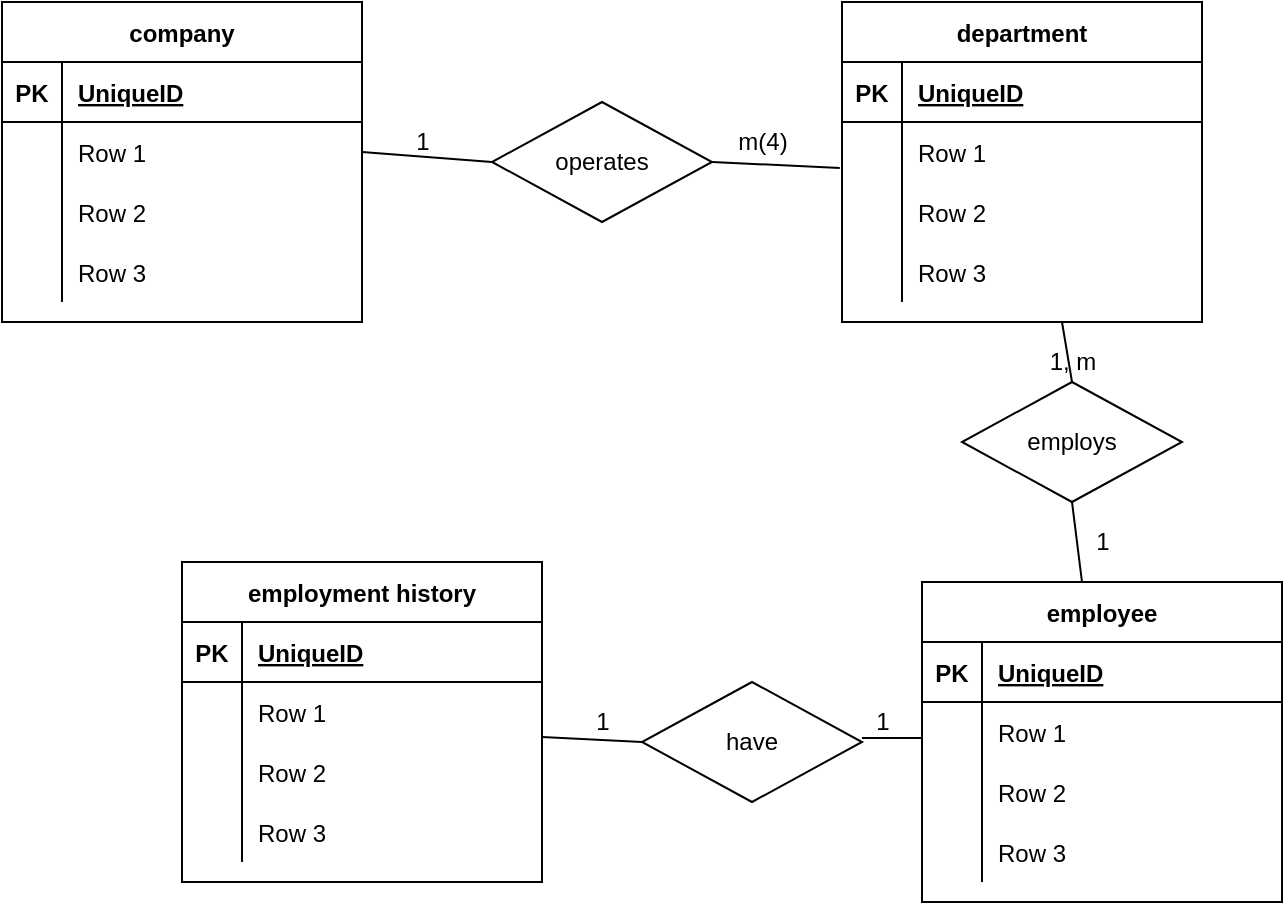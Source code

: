 <mxfile version="13.9.9" type="device"><diagram id="qxdNQOKVI1lX4g_R4BBJ" name="Page-1"><mxGraphModel dx="1092" dy="494" grid="1" gridSize="10" guides="1" tooltips="1" connect="1" arrows="1" fold="1" page="1" pageScale="1" pageWidth="850" pageHeight="1100" math="0" shadow="0"><root><mxCell id="0"/><mxCell id="1" parent="0"/><mxCell id="nOXEXHAb72bU04EMLeQm-5" value="company" style="shape=table;startSize=30;container=1;collapsible=1;childLayout=tableLayout;fixedRows=1;rowLines=0;fontStyle=1;align=center;resizeLast=1;" parent="1" vertex="1"><mxGeometry x="70" y="60" width="180" height="160" as="geometry"/></mxCell><mxCell id="nOXEXHAb72bU04EMLeQm-6" value="" style="shape=partialRectangle;collapsible=0;dropTarget=0;pointerEvents=0;fillColor=none;top=0;left=0;bottom=1;right=0;points=[[0,0.5],[1,0.5]];portConstraint=eastwest;" parent="nOXEXHAb72bU04EMLeQm-5" vertex="1"><mxGeometry y="30" width="180" height="30" as="geometry"/></mxCell><mxCell id="nOXEXHAb72bU04EMLeQm-7" value="PK" style="shape=partialRectangle;connectable=0;fillColor=none;top=0;left=0;bottom=0;right=0;fontStyle=1;overflow=hidden;" parent="nOXEXHAb72bU04EMLeQm-6" vertex="1"><mxGeometry width="30" height="30" as="geometry"/></mxCell><mxCell id="nOXEXHAb72bU04EMLeQm-8" value="UniqueID" style="shape=partialRectangle;connectable=0;fillColor=none;top=0;left=0;bottom=0;right=0;align=left;spacingLeft=6;fontStyle=5;overflow=hidden;" parent="nOXEXHAb72bU04EMLeQm-6" vertex="1"><mxGeometry x="30" width="150" height="30" as="geometry"/></mxCell><mxCell id="nOXEXHAb72bU04EMLeQm-9" value="" style="shape=partialRectangle;collapsible=0;dropTarget=0;pointerEvents=0;fillColor=none;top=0;left=0;bottom=0;right=0;points=[[0,0.5],[1,0.5]];portConstraint=eastwest;" parent="nOXEXHAb72bU04EMLeQm-5" vertex="1"><mxGeometry y="60" width="180" height="30" as="geometry"/></mxCell><mxCell id="nOXEXHAb72bU04EMLeQm-10" value="" style="shape=partialRectangle;connectable=0;fillColor=none;top=0;left=0;bottom=0;right=0;editable=1;overflow=hidden;" parent="nOXEXHAb72bU04EMLeQm-9" vertex="1"><mxGeometry width="30" height="30" as="geometry"/></mxCell><mxCell id="nOXEXHAb72bU04EMLeQm-11" value="Row 1" style="shape=partialRectangle;connectable=0;fillColor=none;top=0;left=0;bottom=0;right=0;align=left;spacingLeft=6;overflow=hidden;" parent="nOXEXHAb72bU04EMLeQm-9" vertex="1"><mxGeometry x="30" width="150" height="30" as="geometry"/></mxCell><mxCell id="nOXEXHAb72bU04EMLeQm-12" value="" style="shape=partialRectangle;collapsible=0;dropTarget=0;pointerEvents=0;fillColor=none;top=0;left=0;bottom=0;right=0;points=[[0,0.5],[1,0.5]];portConstraint=eastwest;" parent="nOXEXHAb72bU04EMLeQm-5" vertex="1"><mxGeometry y="90" width="180" height="30" as="geometry"/></mxCell><mxCell id="nOXEXHAb72bU04EMLeQm-13" value="" style="shape=partialRectangle;connectable=0;fillColor=none;top=0;left=0;bottom=0;right=0;editable=1;overflow=hidden;" parent="nOXEXHAb72bU04EMLeQm-12" vertex="1"><mxGeometry width="30" height="30" as="geometry"/></mxCell><mxCell id="nOXEXHAb72bU04EMLeQm-14" value="Row 2" style="shape=partialRectangle;connectable=0;fillColor=none;top=0;left=0;bottom=0;right=0;align=left;spacingLeft=6;overflow=hidden;" parent="nOXEXHAb72bU04EMLeQm-12" vertex="1"><mxGeometry x="30" width="150" height="30" as="geometry"/></mxCell><mxCell id="nOXEXHAb72bU04EMLeQm-15" value="" style="shape=partialRectangle;collapsible=0;dropTarget=0;pointerEvents=0;fillColor=none;top=0;left=0;bottom=0;right=0;points=[[0,0.5],[1,0.5]];portConstraint=eastwest;" parent="nOXEXHAb72bU04EMLeQm-5" vertex="1"><mxGeometry y="120" width="180" height="30" as="geometry"/></mxCell><mxCell id="nOXEXHAb72bU04EMLeQm-16" value="" style="shape=partialRectangle;connectable=0;fillColor=none;top=0;left=0;bottom=0;right=0;editable=1;overflow=hidden;" parent="nOXEXHAb72bU04EMLeQm-15" vertex="1"><mxGeometry width="30" height="30" as="geometry"/></mxCell><mxCell id="nOXEXHAb72bU04EMLeQm-17" value="Row 3" style="shape=partialRectangle;connectable=0;fillColor=none;top=0;left=0;bottom=0;right=0;align=left;spacingLeft=6;overflow=hidden;" parent="nOXEXHAb72bU04EMLeQm-15" vertex="1"><mxGeometry x="30" width="150" height="30" as="geometry"/></mxCell><mxCell id="nOXEXHAb72bU04EMLeQm-18" value="department" style="shape=table;startSize=30;container=1;collapsible=1;childLayout=tableLayout;fixedRows=1;rowLines=0;fontStyle=1;align=center;resizeLast=1;" parent="1" vertex="1"><mxGeometry x="490" y="60" width="180" height="160" as="geometry"/></mxCell><mxCell id="nOXEXHAb72bU04EMLeQm-19" value="" style="shape=partialRectangle;collapsible=0;dropTarget=0;pointerEvents=0;fillColor=none;top=0;left=0;bottom=1;right=0;points=[[0,0.5],[1,0.5]];portConstraint=eastwest;" parent="nOXEXHAb72bU04EMLeQm-18" vertex="1"><mxGeometry y="30" width="180" height="30" as="geometry"/></mxCell><mxCell id="nOXEXHAb72bU04EMLeQm-20" value="PK" style="shape=partialRectangle;connectable=0;fillColor=none;top=0;left=0;bottom=0;right=0;fontStyle=1;overflow=hidden;" parent="nOXEXHAb72bU04EMLeQm-19" vertex="1"><mxGeometry width="30" height="30" as="geometry"/></mxCell><mxCell id="nOXEXHAb72bU04EMLeQm-21" value="UniqueID" style="shape=partialRectangle;connectable=0;fillColor=none;top=0;left=0;bottom=0;right=0;align=left;spacingLeft=6;fontStyle=5;overflow=hidden;" parent="nOXEXHAb72bU04EMLeQm-19" vertex="1"><mxGeometry x="30" width="150" height="30" as="geometry"/></mxCell><mxCell id="nOXEXHAb72bU04EMLeQm-22" value="" style="shape=partialRectangle;collapsible=0;dropTarget=0;pointerEvents=0;fillColor=none;top=0;left=0;bottom=0;right=0;points=[[0,0.5],[1,0.5]];portConstraint=eastwest;" parent="nOXEXHAb72bU04EMLeQm-18" vertex="1"><mxGeometry y="60" width="180" height="30" as="geometry"/></mxCell><mxCell id="nOXEXHAb72bU04EMLeQm-23" value="" style="shape=partialRectangle;connectable=0;fillColor=none;top=0;left=0;bottom=0;right=0;editable=1;overflow=hidden;" parent="nOXEXHAb72bU04EMLeQm-22" vertex="1"><mxGeometry width="30" height="30" as="geometry"/></mxCell><mxCell id="nOXEXHAb72bU04EMLeQm-24" value="Row 1" style="shape=partialRectangle;connectable=0;fillColor=none;top=0;left=0;bottom=0;right=0;align=left;spacingLeft=6;overflow=hidden;" parent="nOXEXHAb72bU04EMLeQm-22" vertex="1"><mxGeometry x="30" width="150" height="30" as="geometry"/></mxCell><mxCell id="nOXEXHAb72bU04EMLeQm-25" value="" style="shape=partialRectangle;collapsible=0;dropTarget=0;pointerEvents=0;fillColor=none;top=0;left=0;bottom=0;right=0;points=[[0,0.5],[1,0.5]];portConstraint=eastwest;" parent="nOXEXHAb72bU04EMLeQm-18" vertex="1"><mxGeometry y="90" width="180" height="30" as="geometry"/></mxCell><mxCell id="nOXEXHAb72bU04EMLeQm-26" value="" style="shape=partialRectangle;connectable=0;fillColor=none;top=0;left=0;bottom=0;right=0;editable=1;overflow=hidden;" parent="nOXEXHAb72bU04EMLeQm-25" vertex="1"><mxGeometry width="30" height="30" as="geometry"/></mxCell><mxCell id="nOXEXHAb72bU04EMLeQm-27" value="Row 2" style="shape=partialRectangle;connectable=0;fillColor=none;top=0;left=0;bottom=0;right=0;align=left;spacingLeft=6;overflow=hidden;" parent="nOXEXHAb72bU04EMLeQm-25" vertex="1"><mxGeometry x="30" width="150" height="30" as="geometry"/></mxCell><mxCell id="nOXEXHAb72bU04EMLeQm-28" value="" style="shape=partialRectangle;collapsible=0;dropTarget=0;pointerEvents=0;fillColor=none;top=0;left=0;bottom=0;right=0;points=[[0,0.5],[1,0.5]];portConstraint=eastwest;" parent="nOXEXHAb72bU04EMLeQm-18" vertex="1"><mxGeometry y="120" width="180" height="30" as="geometry"/></mxCell><mxCell id="nOXEXHAb72bU04EMLeQm-29" value="" style="shape=partialRectangle;connectable=0;fillColor=none;top=0;left=0;bottom=0;right=0;editable=1;overflow=hidden;" parent="nOXEXHAb72bU04EMLeQm-28" vertex="1"><mxGeometry width="30" height="30" as="geometry"/></mxCell><mxCell id="nOXEXHAb72bU04EMLeQm-30" value="Row 3" style="shape=partialRectangle;connectable=0;fillColor=none;top=0;left=0;bottom=0;right=0;align=left;spacingLeft=6;overflow=hidden;" parent="nOXEXHAb72bU04EMLeQm-28" vertex="1"><mxGeometry x="30" width="150" height="30" as="geometry"/></mxCell><mxCell id="nOXEXHAb72bU04EMLeQm-31" value="operates" style="shape=rhombus;perimeter=rhombusPerimeter;whiteSpace=wrap;html=1;align=center;" parent="1" vertex="1"><mxGeometry x="315" y="110" width="110" height="60" as="geometry"/></mxCell><mxCell id="nOXEXHAb72bU04EMLeQm-32" value="" style="endArrow=none;html=1;exitX=1;exitY=0.5;exitDx=0;exitDy=0;entryX=0;entryY=0.5;entryDx=0;entryDy=0;" parent="1" source="nOXEXHAb72bU04EMLeQm-9" target="nOXEXHAb72bU04EMLeQm-31" edge="1"><mxGeometry width="50" height="50" relative="1" as="geometry"><mxPoint x="400" y="280" as="sourcePoint"/><mxPoint x="450" y="230" as="targetPoint"/><Array as="points"/></mxGeometry></mxCell><mxCell id="nOXEXHAb72bU04EMLeQm-34" value="" style="endArrow=none;html=1;entryX=0.5;entryY=0;entryDx=0;entryDy=0;" parent="1" target="nOXEXHAb72bU04EMLeQm-51" edge="1"><mxGeometry width="50" height="50" relative="1" as="geometry"><mxPoint x="600" y="220" as="sourcePoint"/><mxPoint x="625" y="235" as="targetPoint"/><Array as="points"/></mxGeometry></mxCell><mxCell id="nOXEXHAb72bU04EMLeQm-35" value="" style="endArrow=none;html=1;exitX=1;exitY=0.5;exitDx=0;exitDy=0;entryX=-0.006;entryY=0.767;entryDx=0;entryDy=0;entryPerimeter=0;" parent="1" source="nOXEXHAb72bU04EMLeQm-31" target="nOXEXHAb72bU04EMLeQm-22" edge="1"><mxGeometry width="50" height="50" relative="1" as="geometry"><mxPoint x="280" y="165" as="sourcePoint"/><mxPoint x="345" y="170" as="targetPoint"/><Array as="points"/></mxGeometry></mxCell><mxCell id="nOXEXHAb72bU04EMLeQm-36" value="1" style="text;html=1;align=center;verticalAlign=middle;resizable=0;points=[];autosize=1;" parent="1" vertex="1"><mxGeometry x="270" y="120" width="20" height="20" as="geometry"/></mxCell><mxCell id="nOXEXHAb72bU04EMLeQm-37" value="m(4)" style="text;html=1;align=center;verticalAlign=middle;resizable=0;points=[];autosize=1;" parent="1" vertex="1"><mxGeometry x="430" y="120" width="40" height="20" as="geometry"/></mxCell><mxCell id="nOXEXHAb72bU04EMLeQm-38" value="employee" style="shape=table;startSize=30;container=1;collapsible=1;childLayout=tableLayout;fixedRows=1;rowLines=0;fontStyle=1;align=center;resizeLast=1;" parent="1" vertex="1"><mxGeometry x="530" y="350" width="180" height="160" as="geometry"/></mxCell><mxCell id="nOXEXHAb72bU04EMLeQm-39" value="" style="shape=partialRectangle;collapsible=0;dropTarget=0;pointerEvents=0;fillColor=none;top=0;left=0;bottom=1;right=0;points=[[0,0.5],[1,0.5]];portConstraint=eastwest;" parent="nOXEXHAb72bU04EMLeQm-38" vertex="1"><mxGeometry y="30" width="180" height="30" as="geometry"/></mxCell><mxCell id="nOXEXHAb72bU04EMLeQm-40" value="PK" style="shape=partialRectangle;connectable=0;fillColor=none;top=0;left=0;bottom=0;right=0;fontStyle=1;overflow=hidden;" parent="nOXEXHAb72bU04EMLeQm-39" vertex="1"><mxGeometry width="30" height="30" as="geometry"/></mxCell><mxCell id="nOXEXHAb72bU04EMLeQm-41" value="UniqueID" style="shape=partialRectangle;connectable=0;fillColor=none;top=0;left=0;bottom=0;right=0;align=left;spacingLeft=6;fontStyle=5;overflow=hidden;" parent="nOXEXHAb72bU04EMLeQm-39" vertex="1"><mxGeometry x="30" width="150" height="30" as="geometry"/></mxCell><mxCell id="nOXEXHAb72bU04EMLeQm-42" value="" style="shape=partialRectangle;collapsible=0;dropTarget=0;pointerEvents=0;fillColor=none;top=0;left=0;bottom=0;right=0;points=[[0,0.5],[1,0.5]];portConstraint=eastwest;" parent="nOXEXHAb72bU04EMLeQm-38" vertex="1"><mxGeometry y="60" width="180" height="30" as="geometry"/></mxCell><mxCell id="nOXEXHAb72bU04EMLeQm-43" value="" style="shape=partialRectangle;connectable=0;fillColor=none;top=0;left=0;bottom=0;right=0;editable=1;overflow=hidden;" parent="nOXEXHAb72bU04EMLeQm-42" vertex="1"><mxGeometry width="30" height="30" as="geometry"/></mxCell><mxCell id="nOXEXHAb72bU04EMLeQm-44" value="Row 1" style="shape=partialRectangle;connectable=0;fillColor=none;top=0;left=0;bottom=0;right=0;align=left;spacingLeft=6;overflow=hidden;" parent="nOXEXHAb72bU04EMLeQm-42" vertex="1"><mxGeometry x="30" width="150" height="30" as="geometry"/></mxCell><mxCell id="nOXEXHAb72bU04EMLeQm-45" value="" style="shape=partialRectangle;collapsible=0;dropTarget=0;pointerEvents=0;fillColor=none;top=0;left=0;bottom=0;right=0;points=[[0,0.5],[1,0.5]];portConstraint=eastwest;" parent="nOXEXHAb72bU04EMLeQm-38" vertex="1"><mxGeometry y="90" width="180" height="30" as="geometry"/></mxCell><mxCell id="nOXEXHAb72bU04EMLeQm-46" value="" style="shape=partialRectangle;connectable=0;fillColor=none;top=0;left=0;bottom=0;right=0;editable=1;overflow=hidden;" parent="nOXEXHAb72bU04EMLeQm-45" vertex="1"><mxGeometry width="30" height="30" as="geometry"/></mxCell><mxCell id="nOXEXHAb72bU04EMLeQm-47" value="Row 2" style="shape=partialRectangle;connectable=0;fillColor=none;top=0;left=0;bottom=0;right=0;align=left;spacingLeft=6;overflow=hidden;" parent="nOXEXHAb72bU04EMLeQm-45" vertex="1"><mxGeometry x="30" width="150" height="30" as="geometry"/></mxCell><mxCell id="nOXEXHAb72bU04EMLeQm-48" value="" style="shape=partialRectangle;collapsible=0;dropTarget=0;pointerEvents=0;fillColor=none;top=0;left=0;bottom=0;right=0;points=[[0,0.5],[1,0.5]];portConstraint=eastwest;" parent="nOXEXHAb72bU04EMLeQm-38" vertex="1"><mxGeometry y="120" width="180" height="30" as="geometry"/></mxCell><mxCell id="nOXEXHAb72bU04EMLeQm-49" value="" style="shape=partialRectangle;connectable=0;fillColor=none;top=0;left=0;bottom=0;right=0;editable=1;overflow=hidden;" parent="nOXEXHAb72bU04EMLeQm-48" vertex="1"><mxGeometry width="30" height="30" as="geometry"/></mxCell><mxCell id="nOXEXHAb72bU04EMLeQm-50" value="Row 3" style="shape=partialRectangle;connectable=0;fillColor=none;top=0;left=0;bottom=0;right=0;align=left;spacingLeft=6;overflow=hidden;" parent="nOXEXHAb72bU04EMLeQm-48" vertex="1"><mxGeometry x="30" width="150" height="30" as="geometry"/></mxCell><mxCell id="nOXEXHAb72bU04EMLeQm-51" value="employs" style="shape=rhombus;perimeter=rhombusPerimeter;whiteSpace=wrap;html=1;align=center;" parent="1" vertex="1"><mxGeometry x="550" y="250" width="110" height="60" as="geometry"/></mxCell><mxCell id="nOXEXHAb72bU04EMLeQm-52" value="" style="endArrow=none;html=1;exitX=0.5;exitY=1;exitDx=0;exitDy=0;" parent="1" source="nOXEXHAb72bU04EMLeQm-51" edge="1"><mxGeometry width="50" height="50" relative="1" as="geometry"><mxPoint x="607.5" y="320" as="sourcePoint"/><mxPoint x="610" y="350" as="targetPoint"/><Array as="points"><mxPoint x="607.5" y="330"/></Array></mxGeometry></mxCell><mxCell id="nOXEXHAb72bU04EMLeQm-53" value="1, m" style="text;html=1;align=center;verticalAlign=middle;resizable=0;points=[];autosize=1;" parent="1" vertex="1"><mxGeometry x="585" y="230" width="40" height="20" as="geometry"/></mxCell><mxCell id="nOXEXHAb72bU04EMLeQm-54" value="1" style="text;html=1;align=center;verticalAlign=middle;resizable=0;points=[];autosize=1;" parent="1" vertex="1"><mxGeometry x="610" y="320" width="20" height="20" as="geometry"/></mxCell><mxCell id="nOXEXHAb72bU04EMLeQm-55" value="employment history" style="shape=table;startSize=30;container=1;collapsible=1;childLayout=tableLayout;fixedRows=1;rowLines=0;fontStyle=1;align=center;resizeLast=1;" parent="1" vertex="1"><mxGeometry x="160" y="340" width="180" height="160" as="geometry"/></mxCell><mxCell id="nOXEXHAb72bU04EMLeQm-56" value="" style="shape=partialRectangle;collapsible=0;dropTarget=0;pointerEvents=0;fillColor=none;top=0;left=0;bottom=1;right=0;points=[[0,0.5],[1,0.5]];portConstraint=eastwest;" parent="nOXEXHAb72bU04EMLeQm-55" vertex="1"><mxGeometry y="30" width="180" height="30" as="geometry"/></mxCell><mxCell id="nOXEXHAb72bU04EMLeQm-57" value="PK" style="shape=partialRectangle;connectable=0;fillColor=none;top=0;left=0;bottom=0;right=0;fontStyle=1;overflow=hidden;" parent="nOXEXHAb72bU04EMLeQm-56" vertex="1"><mxGeometry width="30" height="30" as="geometry"/></mxCell><mxCell id="nOXEXHAb72bU04EMLeQm-58" value="UniqueID" style="shape=partialRectangle;connectable=0;fillColor=none;top=0;left=0;bottom=0;right=0;align=left;spacingLeft=6;fontStyle=5;overflow=hidden;" parent="nOXEXHAb72bU04EMLeQm-56" vertex="1"><mxGeometry x="30" width="150" height="30" as="geometry"/></mxCell><mxCell id="nOXEXHAb72bU04EMLeQm-59" value="" style="shape=partialRectangle;collapsible=0;dropTarget=0;pointerEvents=0;fillColor=none;top=0;left=0;bottom=0;right=0;points=[[0,0.5],[1,0.5]];portConstraint=eastwest;" parent="nOXEXHAb72bU04EMLeQm-55" vertex="1"><mxGeometry y="60" width="180" height="30" as="geometry"/></mxCell><mxCell id="nOXEXHAb72bU04EMLeQm-60" value="" style="shape=partialRectangle;connectable=0;fillColor=none;top=0;left=0;bottom=0;right=0;editable=1;overflow=hidden;" parent="nOXEXHAb72bU04EMLeQm-59" vertex="1"><mxGeometry width="30" height="30" as="geometry"/></mxCell><mxCell id="nOXEXHAb72bU04EMLeQm-61" value="Row 1" style="shape=partialRectangle;connectable=0;fillColor=none;top=0;left=0;bottom=0;right=0;align=left;spacingLeft=6;overflow=hidden;" parent="nOXEXHAb72bU04EMLeQm-59" vertex="1"><mxGeometry x="30" width="150" height="30" as="geometry"/></mxCell><mxCell id="nOXEXHAb72bU04EMLeQm-62" value="" style="shape=partialRectangle;collapsible=0;dropTarget=0;pointerEvents=0;fillColor=none;top=0;left=0;bottom=0;right=0;points=[[0,0.5],[1,0.5]];portConstraint=eastwest;" parent="nOXEXHAb72bU04EMLeQm-55" vertex="1"><mxGeometry y="90" width="180" height="30" as="geometry"/></mxCell><mxCell id="nOXEXHAb72bU04EMLeQm-63" value="" style="shape=partialRectangle;connectable=0;fillColor=none;top=0;left=0;bottom=0;right=0;editable=1;overflow=hidden;" parent="nOXEXHAb72bU04EMLeQm-62" vertex="1"><mxGeometry width="30" height="30" as="geometry"/></mxCell><mxCell id="nOXEXHAb72bU04EMLeQm-64" value="Row 2" style="shape=partialRectangle;connectable=0;fillColor=none;top=0;left=0;bottom=0;right=0;align=left;spacingLeft=6;overflow=hidden;" parent="nOXEXHAb72bU04EMLeQm-62" vertex="1"><mxGeometry x="30" width="150" height="30" as="geometry"/></mxCell><mxCell id="nOXEXHAb72bU04EMLeQm-65" value="" style="shape=partialRectangle;collapsible=0;dropTarget=0;pointerEvents=0;fillColor=none;top=0;left=0;bottom=0;right=0;points=[[0,0.5],[1,0.5]];portConstraint=eastwest;" parent="nOXEXHAb72bU04EMLeQm-55" vertex="1"><mxGeometry y="120" width="180" height="30" as="geometry"/></mxCell><mxCell id="nOXEXHAb72bU04EMLeQm-66" value="" style="shape=partialRectangle;connectable=0;fillColor=none;top=0;left=0;bottom=0;right=0;editable=1;overflow=hidden;" parent="nOXEXHAb72bU04EMLeQm-65" vertex="1"><mxGeometry width="30" height="30" as="geometry"/></mxCell><mxCell id="nOXEXHAb72bU04EMLeQm-67" value="Row 3" style="shape=partialRectangle;connectable=0;fillColor=none;top=0;left=0;bottom=0;right=0;align=left;spacingLeft=6;overflow=hidden;" parent="nOXEXHAb72bU04EMLeQm-65" vertex="1"><mxGeometry x="30" width="150" height="30" as="geometry"/></mxCell><mxCell id="nOXEXHAb72bU04EMLeQm-68" value="have" style="shape=rhombus;perimeter=rhombusPerimeter;whiteSpace=wrap;html=1;align=center;" parent="1" vertex="1"><mxGeometry x="390" y="400" width="110" height="60" as="geometry"/></mxCell><mxCell id="nOXEXHAb72bU04EMLeQm-70" value="" style="endArrow=none;html=1;exitX=1;exitY=0.5;exitDx=0;exitDy=0;entryX=0;entryY=0.5;entryDx=0;entryDy=0;" parent="1" target="nOXEXHAb72bU04EMLeQm-68" edge="1"><mxGeometry width="50" height="50" relative="1" as="geometry"><mxPoint x="340" y="427.5" as="sourcePoint"/><mxPoint x="405" y="432.5" as="targetPoint"/><Array as="points"/></mxGeometry></mxCell><mxCell id="nOXEXHAb72bU04EMLeQm-71" value="" style="endArrow=none;html=1;" parent="1" edge="1"><mxGeometry width="50" height="50" relative="1" as="geometry"><mxPoint x="500" y="428" as="sourcePoint"/><mxPoint x="530" y="428" as="targetPoint"/><Array as="points"/></mxGeometry></mxCell><mxCell id="nOXEXHAb72bU04EMLeQm-73" value="1" style="text;html=1;align=center;verticalAlign=middle;resizable=0;points=[];autosize=1;" parent="1" vertex="1"><mxGeometry x="360" y="410" width="20" height="20" as="geometry"/></mxCell><mxCell id="nOXEXHAb72bU04EMLeQm-74" value="1" style="text;html=1;align=center;verticalAlign=middle;resizable=0;points=[];autosize=1;" parent="1" vertex="1"><mxGeometry x="500" y="410" width="20" height="20" as="geometry"/></mxCell></root></mxGraphModel></diagram></mxfile>